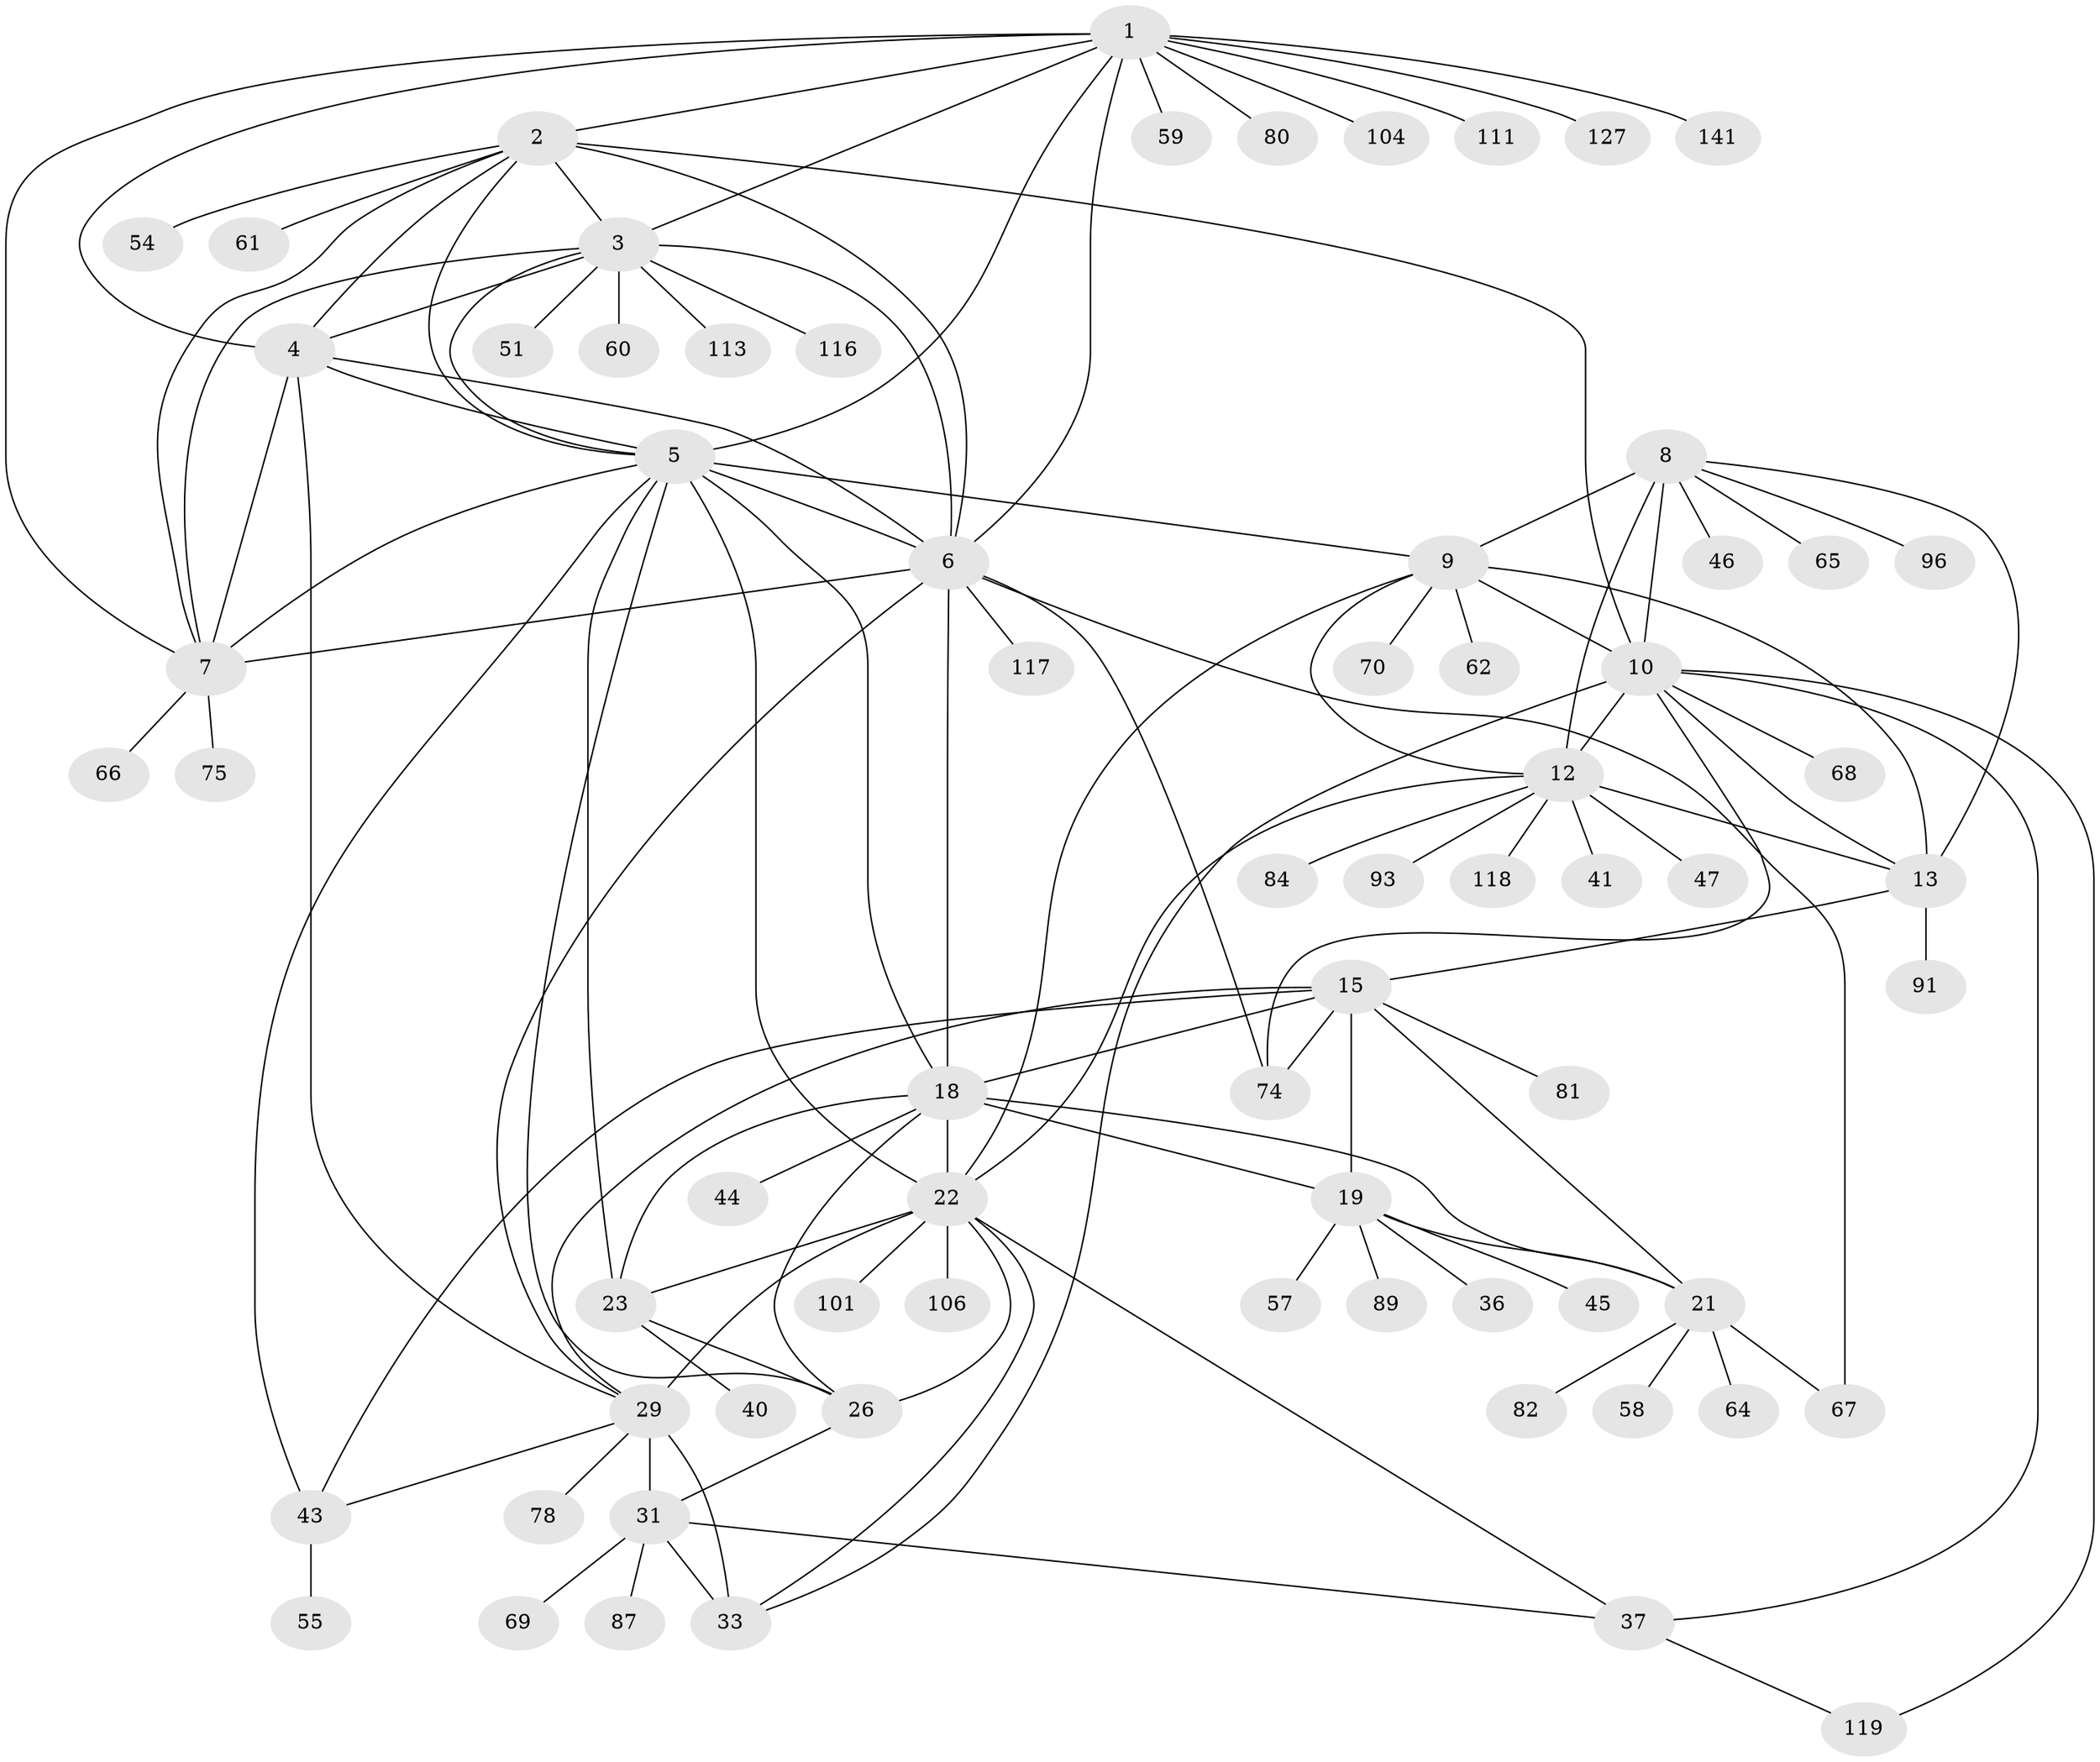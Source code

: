 // original degree distribution, {13: 0.014184397163120567, 10: 0.0425531914893617, 7: 0.028368794326241134, 11: 0.04964539007092199, 8: 0.05673758865248227, 9: 0.0425531914893617, 12: 0.0070921985815602835, 6: 0.014184397163120567, 1: 0.5460992907801419, 3: 0.028368794326241134, 2: 0.16312056737588654, 4: 0.0070921985815602835}
// Generated by graph-tools (version 1.1) at 2025/15/03/09/25 04:15:54]
// undirected, 70 vertices, 119 edges
graph export_dot {
graph [start="1"]
  node [color=gray90,style=filled];
  1 [super="+38"];
  2;
  3;
  4;
  5 [super="+136+122+90+28"];
  6;
  7;
  8;
  9;
  10 [super="+11"];
  12;
  13;
  15 [super="+112+17+50+53+16"];
  18 [super="+25+20+73"];
  19;
  21;
  22 [super="+27+24+71"];
  23;
  26 [super="+63"];
  29 [super="+49+30+32"];
  31 [super="+34"];
  33 [super="+98+123"];
  36;
  37 [super="+39+76"];
  40;
  41;
  43 [super="+139+79+86"];
  44;
  45;
  46 [super="+102"];
  47;
  51;
  54;
  55;
  57;
  58;
  59 [super="+83"];
  60;
  61;
  62;
  64 [super="+107"];
  65;
  66;
  67;
  68;
  69;
  70 [super="+130"];
  74;
  75;
  78;
  80;
  81;
  82;
  84;
  87;
  89;
  91;
  93;
  96;
  101 [super="+124"];
  104 [super="+121"];
  106;
  111;
  113;
  116;
  117;
  118;
  119;
  127;
  141;
  1 -- 2;
  1 -- 3;
  1 -- 4;
  1 -- 5;
  1 -- 6;
  1 -- 7;
  1 -- 59;
  1 -- 80;
  1 -- 104;
  1 -- 111;
  1 -- 127;
  1 -- 141;
  2 -- 3;
  2 -- 4;
  2 -- 5;
  2 -- 6;
  2 -- 7;
  2 -- 54;
  2 -- 61;
  2 -- 10 [weight=2];
  3 -- 4;
  3 -- 5;
  3 -- 6;
  3 -- 7;
  3 -- 51;
  3 -- 60;
  3 -- 113;
  3 -- 116;
  4 -- 5;
  4 -- 6;
  4 -- 7;
  4 -- 29;
  5 -- 6;
  5 -- 7;
  5 -- 9;
  5 -- 18;
  5 -- 22 [weight=3];
  5 -- 23;
  5 -- 26;
  5 -- 43;
  6 -- 7;
  6 -- 18;
  6 -- 67;
  6 -- 74;
  6 -- 117;
  6 -- 29;
  7 -- 66;
  7 -- 75;
  8 -- 9;
  8 -- 10 [weight=3];
  8 -- 12;
  8 -- 13;
  8 -- 46;
  8 -- 65;
  8 -- 96;
  9 -- 10 [weight=3];
  9 -- 12;
  9 -- 13;
  9 -- 62;
  9 -- 70;
  9 -- 22;
  10 -- 12 [weight=3];
  10 -- 13 [weight=3];
  10 -- 68;
  10 -- 119;
  10 -- 33 [weight=2];
  10 -- 37;
  10 -- 74;
  12 -- 13;
  12 -- 41;
  12 -- 47;
  12 -- 84;
  12 -- 93;
  12 -- 118;
  12 -- 22;
  13 -- 91;
  13 -- 15;
  15 -- 18 [weight=6];
  15 -- 19 [weight=3];
  15 -- 21 [weight=3];
  15 -- 43;
  15 -- 81;
  15 -- 29;
  15 -- 74;
  18 -- 19 [weight=2];
  18 -- 21 [weight=2];
  18 -- 44;
  18 -- 22 [weight=3];
  18 -- 23;
  18 -- 26;
  19 -- 21;
  19 -- 36;
  19 -- 45;
  19 -- 57;
  19 -- 89;
  21 -- 58;
  21 -- 64;
  21 -- 67;
  21 -- 82;
  22 -- 23 [weight=3];
  22 -- 26 [weight=3];
  22 -- 101;
  22 -- 37;
  22 -- 106;
  22 -- 33;
  22 -- 29;
  23 -- 26;
  23 -- 40;
  26 -- 31;
  29 -- 31 [weight=8];
  29 -- 33 [weight=4];
  29 -- 43;
  29 -- 78;
  31 -- 33 [weight=2];
  31 -- 69;
  31 -- 87;
  31 -- 37;
  37 -- 119;
  43 -- 55;
}
